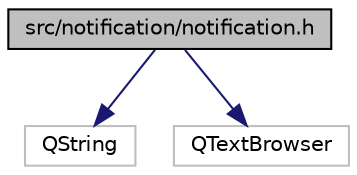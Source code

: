 digraph "src/notification/notification.h"
{
 // LATEX_PDF_SIZE
  edge [fontname="Helvetica",fontsize="10",labelfontname="Helvetica",labelfontsize="10"];
  node [fontname="Helvetica",fontsize="10",shape=record];
  Node1 [label="src/notification/notification.h",height=0.2,width=0.4,color="black", fillcolor="grey75", style="filled", fontcolor="black",tooltip="Notification class declaration."];
  Node1 -> Node2 [color="midnightblue",fontsize="10",style="solid",fontname="Helvetica"];
  Node2 [label="QString",height=0.2,width=0.4,color="grey75", fillcolor="white", style="filled",tooltip=" "];
  Node1 -> Node3 [color="midnightblue",fontsize="10",style="solid",fontname="Helvetica"];
  Node3 [label="QTextBrowser",height=0.2,width=0.4,color="grey75", fillcolor="white", style="filled",tooltip=" "];
}
